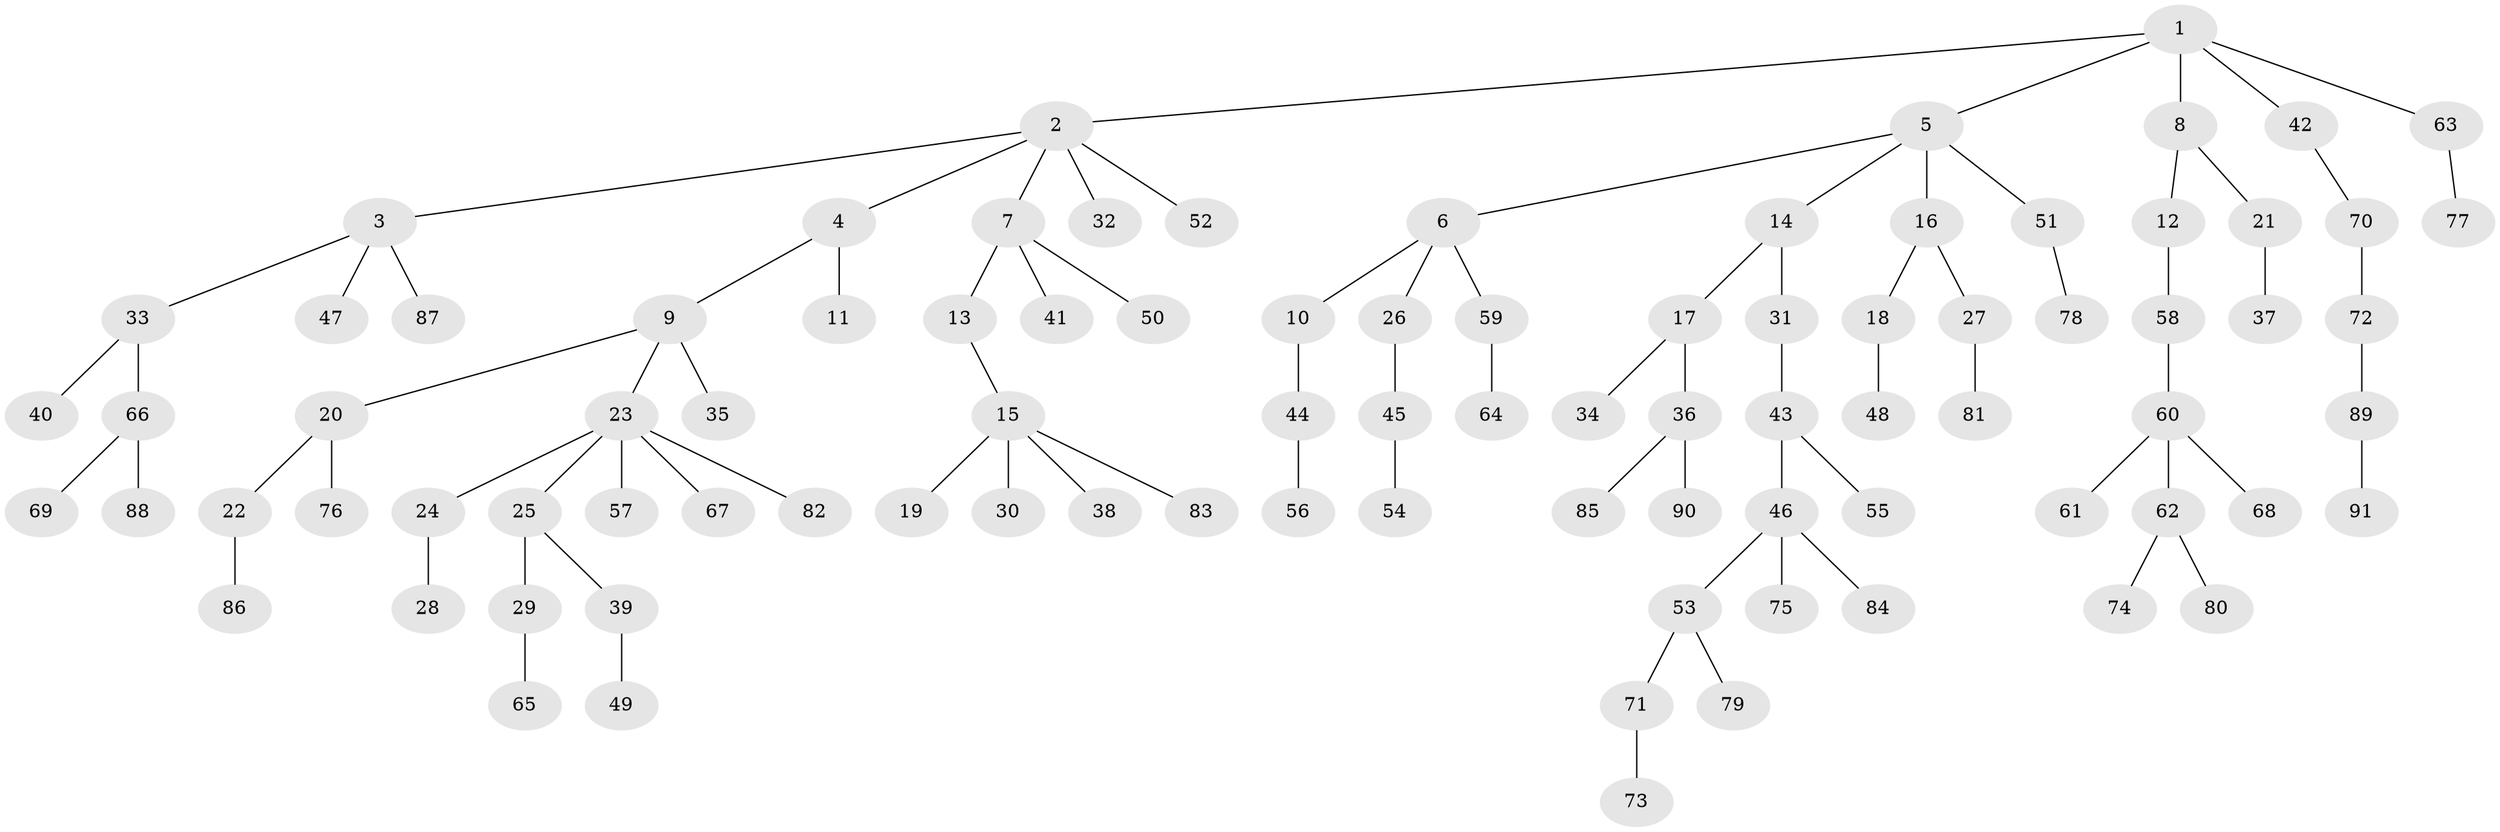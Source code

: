 // coarse degree distribution, {5: 0.07272727272727272, 3: 0.16363636363636364, 4: 0.03636363636363636, 2: 0.23636363636363636, 1: 0.4909090909090909}
// Generated by graph-tools (version 1.1) at 2025/37/03/04/25 23:37:17]
// undirected, 91 vertices, 90 edges
graph export_dot {
  node [color=gray90,style=filled];
  1;
  2;
  3;
  4;
  5;
  6;
  7;
  8;
  9;
  10;
  11;
  12;
  13;
  14;
  15;
  16;
  17;
  18;
  19;
  20;
  21;
  22;
  23;
  24;
  25;
  26;
  27;
  28;
  29;
  30;
  31;
  32;
  33;
  34;
  35;
  36;
  37;
  38;
  39;
  40;
  41;
  42;
  43;
  44;
  45;
  46;
  47;
  48;
  49;
  50;
  51;
  52;
  53;
  54;
  55;
  56;
  57;
  58;
  59;
  60;
  61;
  62;
  63;
  64;
  65;
  66;
  67;
  68;
  69;
  70;
  71;
  72;
  73;
  74;
  75;
  76;
  77;
  78;
  79;
  80;
  81;
  82;
  83;
  84;
  85;
  86;
  87;
  88;
  89;
  90;
  91;
  1 -- 2;
  1 -- 5;
  1 -- 8;
  1 -- 42;
  1 -- 63;
  2 -- 3;
  2 -- 4;
  2 -- 7;
  2 -- 32;
  2 -- 52;
  3 -- 33;
  3 -- 47;
  3 -- 87;
  4 -- 9;
  4 -- 11;
  5 -- 6;
  5 -- 14;
  5 -- 16;
  5 -- 51;
  6 -- 10;
  6 -- 26;
  6 -- 59;
  7 -- 13;
  7 -- 41;
  7 -- 50;
  8 -- 12;
  8 -- 21;
  9 -- 20;
  9 -- 23;
  9 -- 35;
  10 -- 44;
  12 -- 58;
  13 -- 15;
  14 -- 17;
  14 -- 31;
  15 -- 19;
  15 -- 30;
  15 -- 38;
  15 -- 83;
  16 -- 18;
  16 -- 27;
  17 -- 34;
  17 -- 36;
  18 -- 48;
  20 -- 22;
  20 -- 76;
  21 -- 37;
  22 -- 86;
  23 -- 24;
  23 -- 25;
  23 -- 57;
  23 -- 67;
  23 -- 82;
  24 -- 28;
  25 -- 29;
  25 -- 39;
  26 -- 45;
  27 -- 81;
  29 -- 65;
  31 -- 43;
  33 -- 40;
  33 -- 66;
  36 -- 85;
  36 -- 90;
  39 -- 49;
  42 -- 70;
  43 -- 46;
  43 -- 55;
  44 -- 56;
  45 -- 54;
  46 -- 53;
  46 -- 75;
  46 -- 84;
  51 -- 78;
  53 -- 71;
  53 -- 79;
  58 -- 60;
  59 -- 64;
  60 -- 61;
  60 -- 62;
  60 -- 68;
  62 -- 74;
  62 -- 80;
  63 -- 77;
  66 -- 69;
  66 -- 88;
  70 -- 72;
  71 -- 73;
  72 -- 89;
  89 -- 91;
}
